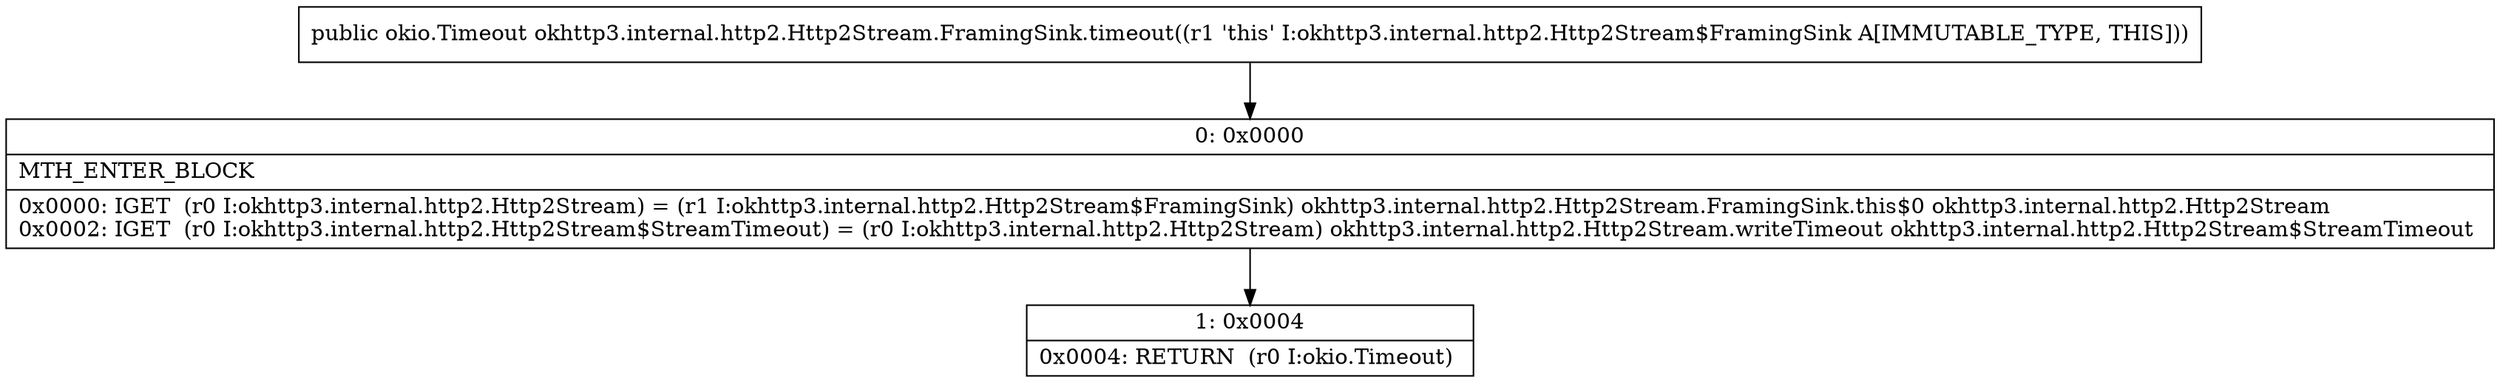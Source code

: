 digraph "CFG forokhttp3.internal.http2.Http2Stream.FramingSink.timeout()Lokio\/Timeout;" {
Node_0 [shape=record,label="{0\:\ 0x0000|MTH_ENTER_BLOCK\l|0x0000: IGET  (r0 I:okhttp3.internal.http2.Http2Stream) = (r1 I:okhttp3.internal.http2.Http2Stream$FramingSink) okhttp3.internal.http2.Http2Stream.FramingSink.this$0 okhttp3.internal.http2.Http2Stream \l0x0002: IGET  (r0 I:okhttp3.internal.http2.Http2Stream$StreamTimeout) = (r0 I:okhttp3.internal.http2.Http2Stream) okhttp3.internal.http2.Http2Stream.writeTimeout okhttp3.internal.http2.Http2Stream$StreamTimeout \l}"];
Node_1 [shape=record,label="{1\:\ 0x0004|0x0004: RETURN  (r0 I:okio.Timeout) \l}"];
MethodNode[shape=record,label="{public okio.Timeout okhttp3.internal.http2.Http2Stream.FramingSink.timeout((r1 'this' I:okhttp3.internal.http2.Http2Stream$FramingSink A[IMMUTABLE_TYPE, THIS])) }"];
MethodNode -> Node_0;
Node_0 -> Node_1;
}

